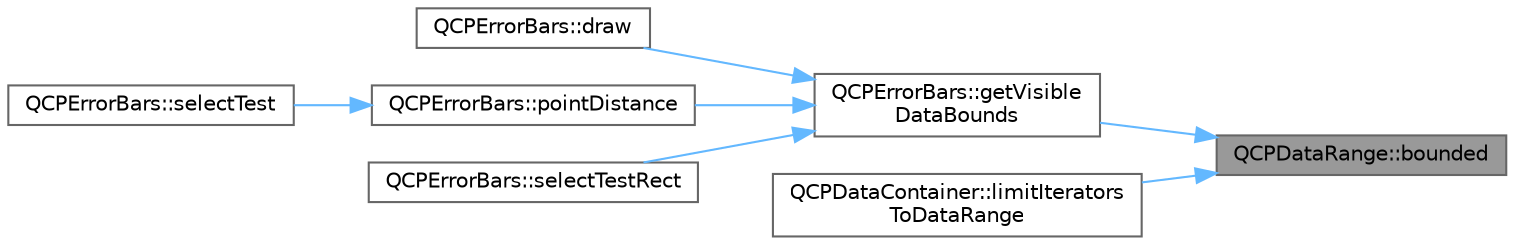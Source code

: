 digraph "QCPDataRange::bounded"
{
 // LATEX_PDF_SIZE
  bgcolor="transparent";
  edge [fontname=Helvetica,fontsize=10,labelfontname=Helvetica,labelfontsize=10];
  node [fontname=Helvetica,fontsize=10,shape=box,height=0.2,width=0.4];
  rankdir="RL";
  Node1 [label="QCPDataRange::bounded",height=0.2,width=0.4,color="gray40", fillcolor="grey60", style="filled", fontcolor="black",tooltip=" "];
  Node1 -> Node2 [dir="back",color="steelblue1",style="solid"];
  Node2 [label="QCPErrorBars::getVisible\lDataBounds",height=0.2,width=0.4,color="grey40", fillcolor="white", style="filled",URL="$class_q_c_p_error_bars.html#aac9ffa98815035d300b2e9a67495ba4c",tooltip=" "];
  Node2 -> Node3 [dir="back",color="steelblue1",style="solid"];
  Node3 [label="QCPErrorBars::draw",height=0.2,width=0.4,color="grey40", fillcolor="white", style="filled",URL="$class_q_c_p_error_bars.html#a801e85931372abf2a1034bfb2eac5cd2",tooltip=" "];
  Node2 -> Node4 [dir="back",color="steelblue1",style="solid"];
  Node4 [label="QCPErrorBars::pointDistance",height=0.2,width=0.4,color="grey40", fillcolor="white", style="filled",URL="$class_q_c_p_error_bars.html#a8e904076bad643f43af28b95f21c1b88",tooltip=" "];
  Node4 -> Node5 [dir="back",color="steelblue1",style="solid"];
  Node5 [label="QCPErrorBars::selectTest",height=0.2,width=0.4,color="grey40", fillcolor="white", style="filled",URL="$class_q_c_p_error_bars.html#ac1b6675ef43e32547a3cbcf7b7ac46ed",tooltip=" "];
  Node2 -> Node6 [dir="back",color="steelblue1",style="solid"];
  Node6 [label="QCPErrorBars::selectTestRect",height=0.2,width=0.4,color="grey40", fillcolor="white", style="filled",URL="$class_q_c_p_error_bars.html#ad7c727736599dfb173f0952082e1a5b6",tooltip=" "];
  Node1 -> Node7 [dir="back",color="steelblue1",style="solid"];
  Node7 [label="QCPDataContainer::limitIterators\lToDataRange",height=0.2,width=0.4,color="grey40", fillcolor="white", style="filled",URL="$class_q_c_p_data_container.html#aa1b36f5ae86a5a5a0b92141d3a0945c4",tooltip=" "];
}
